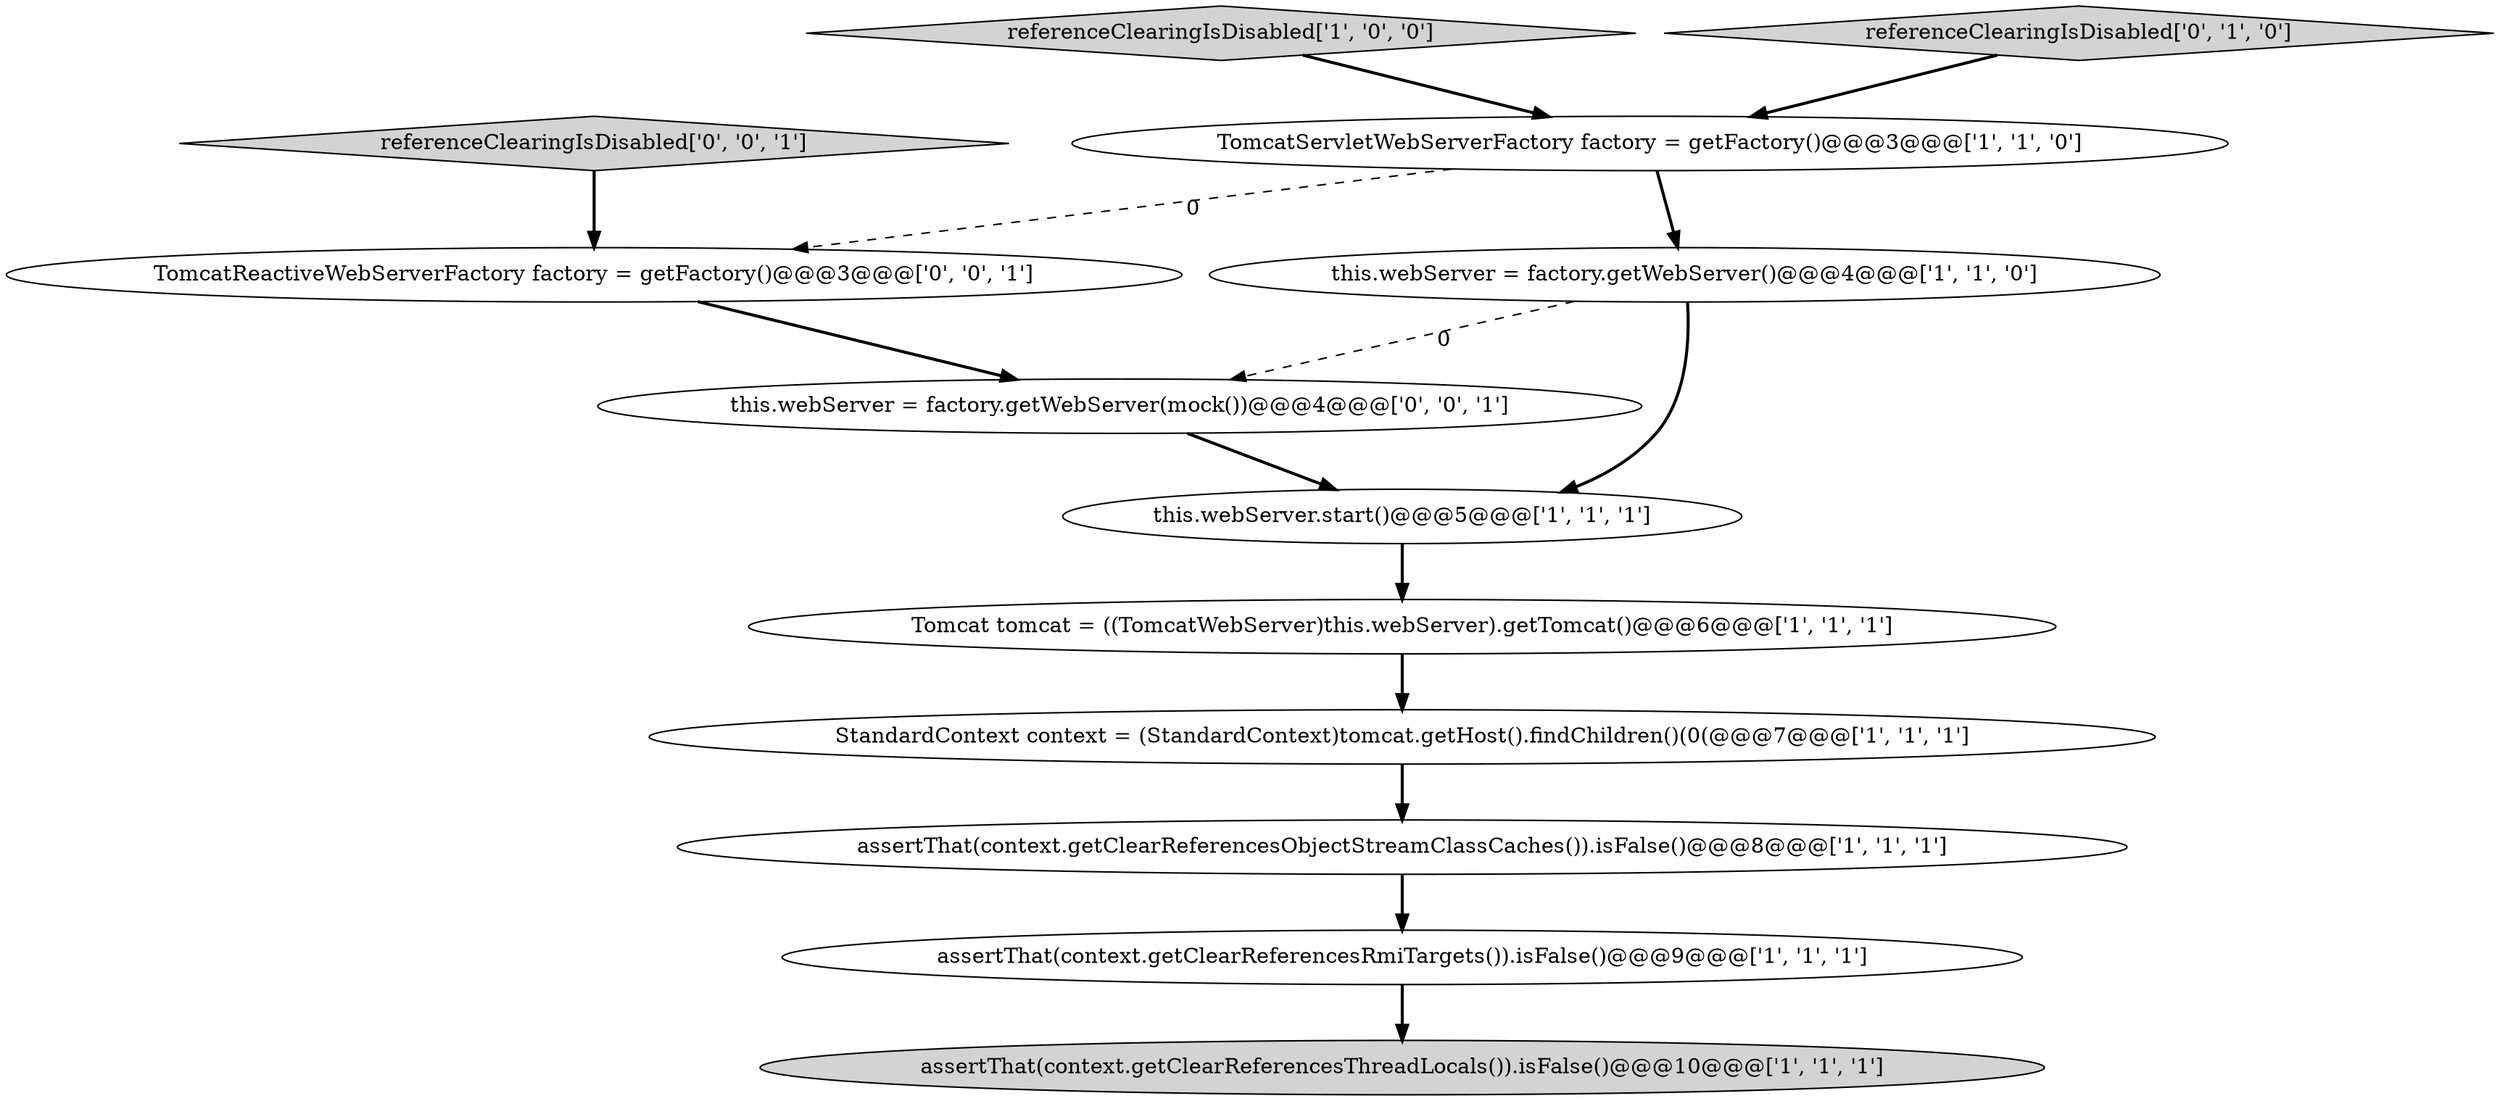 digraph {
6 [style = filled, label = "this.webServer = factory.getWebServer()@@@4@@@['1', '1', '0']", fillcolor = white, shape = ellipse image = "AAA0AAABBB1BBB"];
10 [style = filled, label = "TomcatReactiveWebServerFactory factory = getFactory()@@@3@@@['0', '0', '1']", fillcolor = white, shape = ellipse image = "AAA0AAABBB3BBB"];
1 [style = filled, label = "Tomcat tomcat = ((TomcatWebServer)this.webServer).getTomcat()@@@6@@@['1', '1', '1']", fillcolor = white, shape = ellipse image = "AAA0AAABBB1BBB"];
5 [style = filled, label = "assertThat(context.getClearReferencesRmiTargets()).isFalse()@@@9@@@['1', '1', '1']", fillcolor = white, shape = ellipse image = "AAA0AAABBB1BBB"];
8 [style = filled, label = "this.webServer.start()@@@5@@@['1', '1', '1']", fillcolor = white, shape = ellipse image = "AAA0AAABBB1BBB"];
11 [style = filled, label = "this.webServer = factory.getWebServer(mock())@@@4@@@['0', '0', '1']", fillcolor = white, shape = ellipse image = "AAA0AAABBB3BBB"];
12 [style = filled, label = "referenceClearingIsDisabled['0', '0', '1']", fillcolor = lightgray, shape = diamond image = "AAA0AAABBB3BBB"];
4 [style = filled, label = "referenceClearingIsDisabled['1', '0', '0']", fillcolor = lightgray, shape = diamond image = "AAA0AAABBB1BBB"];
2 [style = filled, label = "TomcatServletWebServerFactory factory = getFactory()@@@3@@@['1', '1', '0']", fillcolor = white, shape = ellipse image = "AAA0AAABBB1BBB"];
7 [style = filled, label = "assertThat(context.getClearReferencesObjectStreamClassCaches()).isFalse()@@@8@@@['1', '1', '1']", fillcolor = white, shape = ellipse image = "AAA0AAABBB1BBB"];
3 [style = filled, label = "StandardContext context = (StandardContext)tomcat.getHost().findChildren()(0(@@@7@@@['1', '1', '1']", fillcolor = white, shape = ellipse image = "AAA0AAABBB1BBB"];
9 [style = filled, label = "referenceClearingIsDisabled['0', '1', '0']", fillcolor = lightgray, shape = diamond image = "AAA0AAABBB2BBB"];
0 [style = filled, label = "assertThat(context.getClearReferencesThreadLocals()).isFalse()@@@10@@@['1', '1', '1']", fillcolor = lightgray, shape = ellipse image = "AAA0AAABBB1BBB"];
1->3 [style = bold, label=""];
8->1 [style = bold, label=""];
11->8 [style = bold, label=""];
7->5 [style = bold, label=""];
12->10 [style = bold, label=""];
4->2 [style = bold, label=""];
5->0 [style = bold, label=""];
3->7 [style = bold, label=""];
9->2 [style = bold, label=""];
2->6 [style = bold, label=""];
6->8 [style = bold, label=""];
2->10 [style = dashed, label="0"];
6->11 [style = dashed, label="0"];
10->11 [style = bold, label=""];
}
